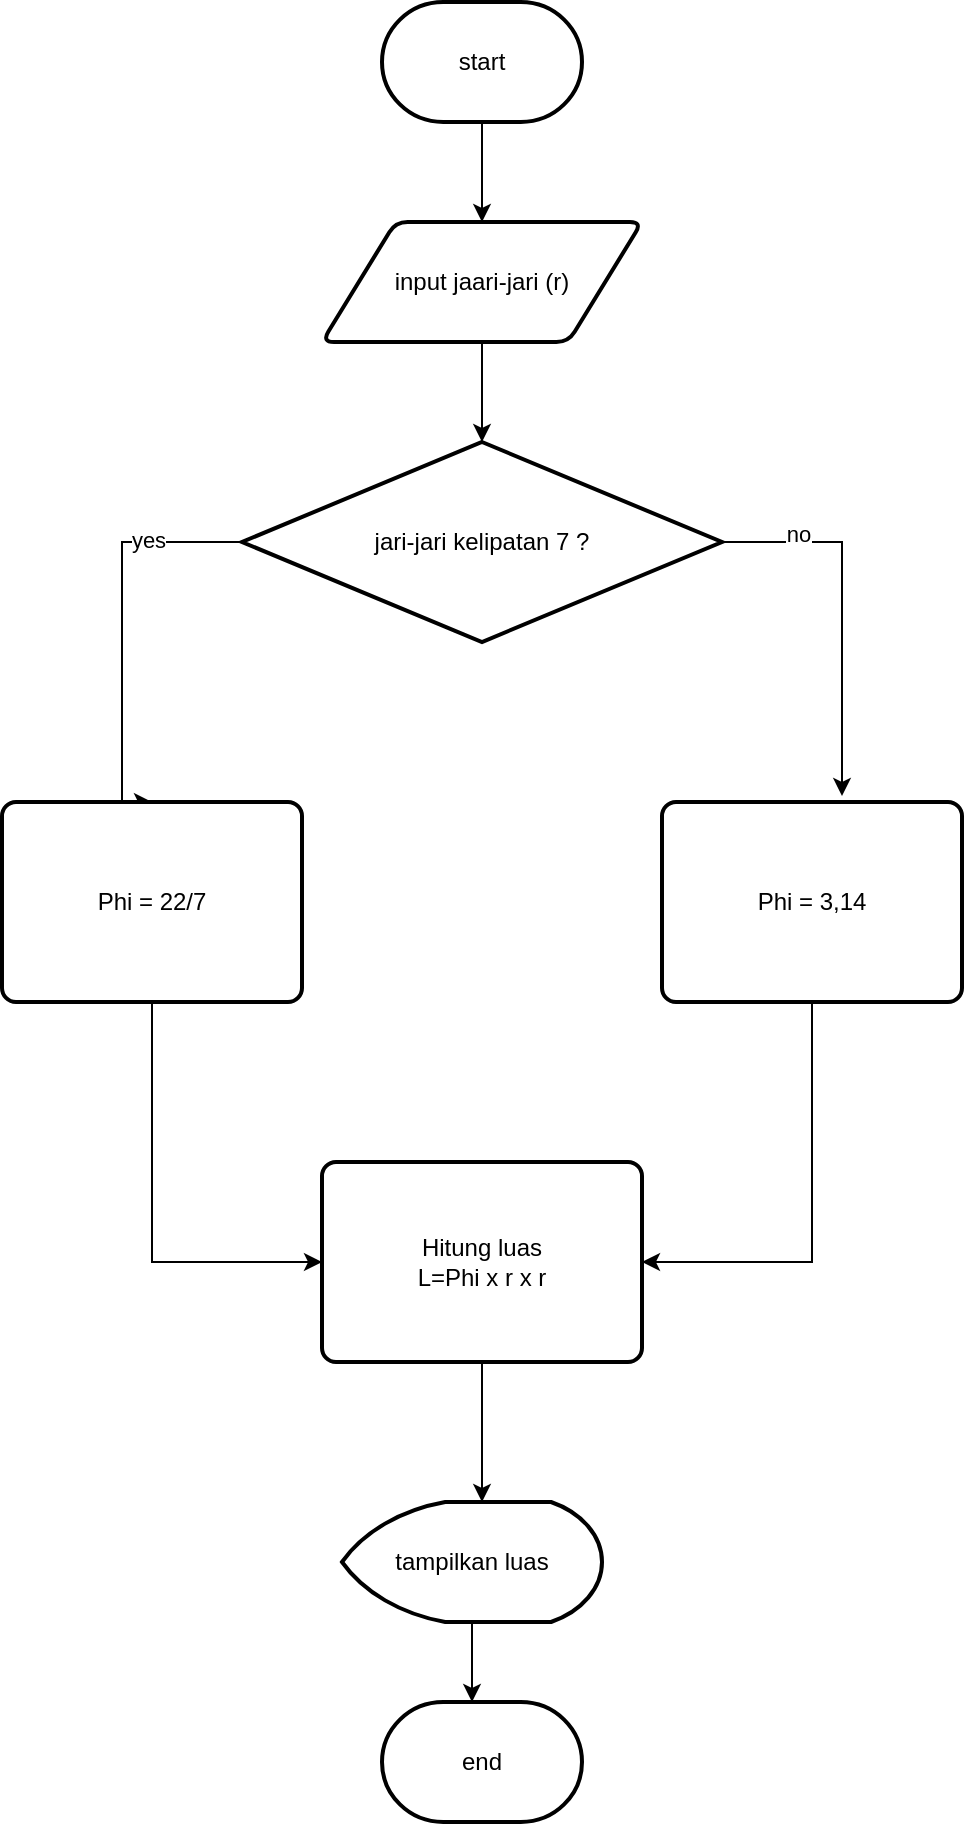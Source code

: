 <mxfile version="22.0.4" type="github">
  <diagram id="C5RBs43oDa-KdzZeNtuy" name="Page-1">
    <mxGraphModel dx="954" dy="570" grid="1" gridSize="10" guides="1" tooltips="1" connect="1" arrows="1" fold="1" page="1" pageScale="1" pageWidth="827" pageHeight="1169" math="0" shadow="0">
      <root>
        <mxCell id="WIyWlLk6GJQsqaUBKTNV-0" />
        <mxCell id="WIyWlLk6GJQsqaUBKTNV-1" parent="WIyWlLk6GJQsqaUBKTNV-0" />
        <mxCell id="T1otq1yje62XLz5buAjF-3" style="edgeStyle=orthogonalEdgeStyle;rounded=0;orthogonalLoop=1;jettySize=auto;html=1;exitX=0.5;exitY=1;exitDx=0;exitDy=0;exitPerimeter=0;entryX=0.5;entryY=0;entryDx=0;entryDy=0;" edge="1" parent="WIyWlLk6GJQsqaUBKTNV-1" source="T1otq1yje62XLz5buAjF-0" target="T1otq1yje62XLz5buAjF-2">
          <mxGeometry relative="1" as="geometry" />
        </mxCell>
        <mxCell id="T1otq1yje62XLz5buAjF-0" value="start" style="strokeWidth=2;html=1;shape=mxgraph.flowchart.terminator;whiteSpace=wrap;" vertex="1" parent="WIyWlLk6GJQsqaUBKTNV-1">
          <mxGeometry x="350" y="20" width="100" height="60" as="geometry" />
        </mxCell>
        <mxCell id="T1otq1yje62XLz5buAjF-4" style="edgeStyle=orthogonalEdgeStyle;rounded=0;orthogonalLoop=1;jettySize=auto;html=1;exitX=0.5;exitY=1;exitDx=0;exitDy=0;" edge="1" parent="WIyWlLk6GJQsqaUBKTNV-1" source="T1otq1yje62XLz5buAjF-2">
          <mxGeometry relative="1" as="geometry">
            <mxPoint x="400" y="240" as="targetPoint" />
          </mxGeometry>
        </mxCell>
        <mxCell id="T1otq1yje62XLz5buAjF-2" value="input jaari-jari (r)" style="shape=parallelogram;html=1;strokeWidth=2;perimeter=parallelogramPerimeter;whiteSpace=wrap;rounded=1;arcSize=12;size=0.23;" vertex="1" parent="WIyWlLk6GJQsqaUBKTNV-1">
          <mxGeometry x="320" y="130" width="160" height="60" as="geometry" />
        </mxCell>
        <mxCell id="T1otq1yje62XLz5buAjF-11" style="edgeStyle=orthogonalEdgeStyle;rounded=0;orthogonalLoop=1;jettySize=auto;html=1;exitX=0;exitY=0.5;exitDx=0;exitDy=0;exitPerimeter=0;entryX=0.5;entryY=0;entryDx=0;entryDy=0;" edge="1" parent="WIyWlLk6GJQsqaUBKTNV-1" source="T1otq1yje62XLz5buAjF-5" target="T1otq1yje62XLz5buAjF-6">
          <mxGeometry relative="1" as="geometry">
            <Array as="points">
              <mxPoint x="220" y="290" />
              <mxPoint x="220" y="420" />
            </Array>
          </mxGeometry>
        </mxCell>
        <mxCell id="T1otq1yje62XLz5buAjF-12" value="yes" style="edgeLabel;html=1;align=center;verticalAlign=middle;resizable=0;points=[];" vertex="1" connectable="0" parent="T1otq1yje62XLz5buAjF-11">
          <mxGeometry x="-0.541" y="-1" relative="1" as="geometry">
            <mxPoint as="offset" />
          </mxGeometry>
        </mxCell>
        <mxCell id="T1otq1yje62XLz5buAjF-5" value="jari-jari kelipatan 7 ?" style="strokeWidth=2;html=1;shape=mxgraph.flowchart.decision;whiteSpace=wrap;" vertex="1" parent="WIyWlLk6GJQsqaUBKTNV-1">
          <mxGeometry x="280" y="240" width="240" height="100" as="geometry" />
        </mxCell>
        <mxCell id="T1otq1yje62XLz5buAjF-15" style="edgeStyle=orthogonalEdgeStyle;rounded=0;orthogonalLoop=1;jettySize=auto;html=1;exitX=0.5;exitY=1;exitDx=0;exitDy=0;entryX=0;entryY=0.5;entryDx=0;entryDy=0;" edge="1" parent="WIyWlLk6GJQsqaUBKTNV-1" source="T1otq1yje62XLz5buAjF-6" target="T1otq1yje62XLz5buAjF-8">
          <mxGeometry relative="1" as="geometry" />
        </mxCell>
        <mxCell id="T1otq1yje62XLz5buAjF-6" value="Phi = 22/7" style="rounded=1;whiteSpace=wrap;html=1;absoluteArcSize=1;arcSize=14;strokeWidth=2;" vertex="1" parent="WIyWlLk6GJQsqaUBKTNV-1">
          <mxGeometry x="160" y="420" width="150" height="100" as="geometry" />
        </mxCell>
        <mxCell id="T1otq1yje62XLz5buAjF-16" style="edgeStyle=orthogonalEdgeStyle;rounded=0;orthogonalLoop=1;jettySize=auto;html=1;exitX=0.5;exitY=1;exitDx=0;exitDy=0;entryX=1;entryY=0.5;entryDx=0;entryDy=0;" edge="1" parent="WIyWlLk6GJQsqaUBKTNV-1" source="T1otq1yje62XLz5buAjF-7" target="T1otq1yje62XLz5buAjF-8">
          <mxGeometry relative="1" as="geometry" />
        </mxCell>
        <mxCell id="T1otq1yje62XLz5buAjF-7" value="Phi = 3,14" style="rounded=1;whiteSpace=wrap;html=1;absoluteArcSize=1;arcSize=14;strokeWidth=2;" vertex="1" parent="WIyWlLk6GJQsqaUBKTNV-1">
          <mxGeometry x="490" y="420" width="150" height="100" as="geometry" />
        </mxCell>
        <mxCell id="T1otq1yje62XLz5buAjF-17" style="edgeStyle=orthogonalEdgeStyle;rounded=0;orthogonalLoop=1;jettySize=auto;html=1;exitX=0.5;exitY=1;exitDx=0;exitDy=0;" edge="1" parent="WIyWlLk6GJQsqaUBKTNV-1" source="T1otq1yje62XLz5buAjF-8">
          <mxGeometry relative="1" as="geometry">
            <mxPoint x="400" y="770" as="targetPoint" />
          </mxGeometry>
        </mxCell>
        <mxCell id="T1otq1yje62XLz5buAjF-8" value="Hitung luas&lt;br&gt;L=Phi x r x r" style="rounded=1;whiteSpace=wrap;html=1;absoluteArcSize=1;arcSize=14;strokeWidth=2;" vertex="1" parent="WIyWlLk6GJQsqaUBKTNV-1">
          <mxGeometry x="320" y="600" width="160" height="100" as="geometry" />
        </mxCell>
        <mxCell id="T1otq1yje62XLz5buAjF-18" style="edgeStyle=orthogonalEdgeStyle;rounded=0;orthogonalLoop=1;jettySize=auto;html=1;exitX=0.5;exitY=1;exitDx=0;exitDy=0;exitPerimeter=0;" edge="1" parent="WIyWlLk6GJQsqaUBKTNV-1" source="T1otq1yje62XLz5buAjF-9">
          <mxGeometry relative="1" as="geometry">
            <mxPoint x="395" y="870" as="targetPoint" />
          </mxGeometry>
        </mxCell>
        <mxCell id="T1otq1yje62XLz5buAjF-9" value="tampilkan luas" style="strokeWidth=2;html=1;shape=mxgraph.flowchart.display;whiteSpace=wrap;" vertex="1" parent="WIyWlLk6GJQsqaUBKTNV-1">
          <mxGeometry x="330" y="770" width="130" height="60" as="geometry" />
        </mxCell>
        <mxCell id="T1otq1yje62XLz5buAjF-10" value="end" style="strokeWidth=2;html=1;shape=mxgraph.flowchart.terminator;whiteSpace=wrap;" vertex="1" parent="WIyWlLk6GJQsqaUBKTNV-1">
          <mxGeometry x="350" y="870" width="100" height="60" as="geometry" />
        </mxCell>
        <mxCell id="T1otq1yje62XLz5buAjF-13" style="edgeStyle=orthogonalEdgeStyle;rounded=0;orthogonalLoop=1;jettySize=auto;html=1;exitX=1;exitY=0.5;exitDx=0;exitDy=0;exitPerimeter=0;entryX=0.6;entryY=-0.03;entryDx=0;entryDy=0;entryPerimeter=0;" edge="1" parent="WIyWlLk6GJQsqaUBKTNV-1" source="T1otq1yje62XLz5buAjF-5" target="T1otq1yje62XLz5buAjF-7">
          <mxGeometry relative="1" as="geometry" />
        </mxCell>
        <mxCell id="T1otq1yje62XLz5buAjF-14" value="no" style="edgeLabel;html=1;align=center;verticalAlign=middle;resizable=0;points=[];" vertex="1" connectable="0" parent="T1otq1yje62XLz5buAjF-13">
          <mxGeometry x="-0.594" y="4" relative="1" as="geometry">
            <mxPoint as="offset" />
          </mxGeometry>
        </mxCell>
      </root>
    </mxGraphModel>
  </diagram>
</mxfile>
